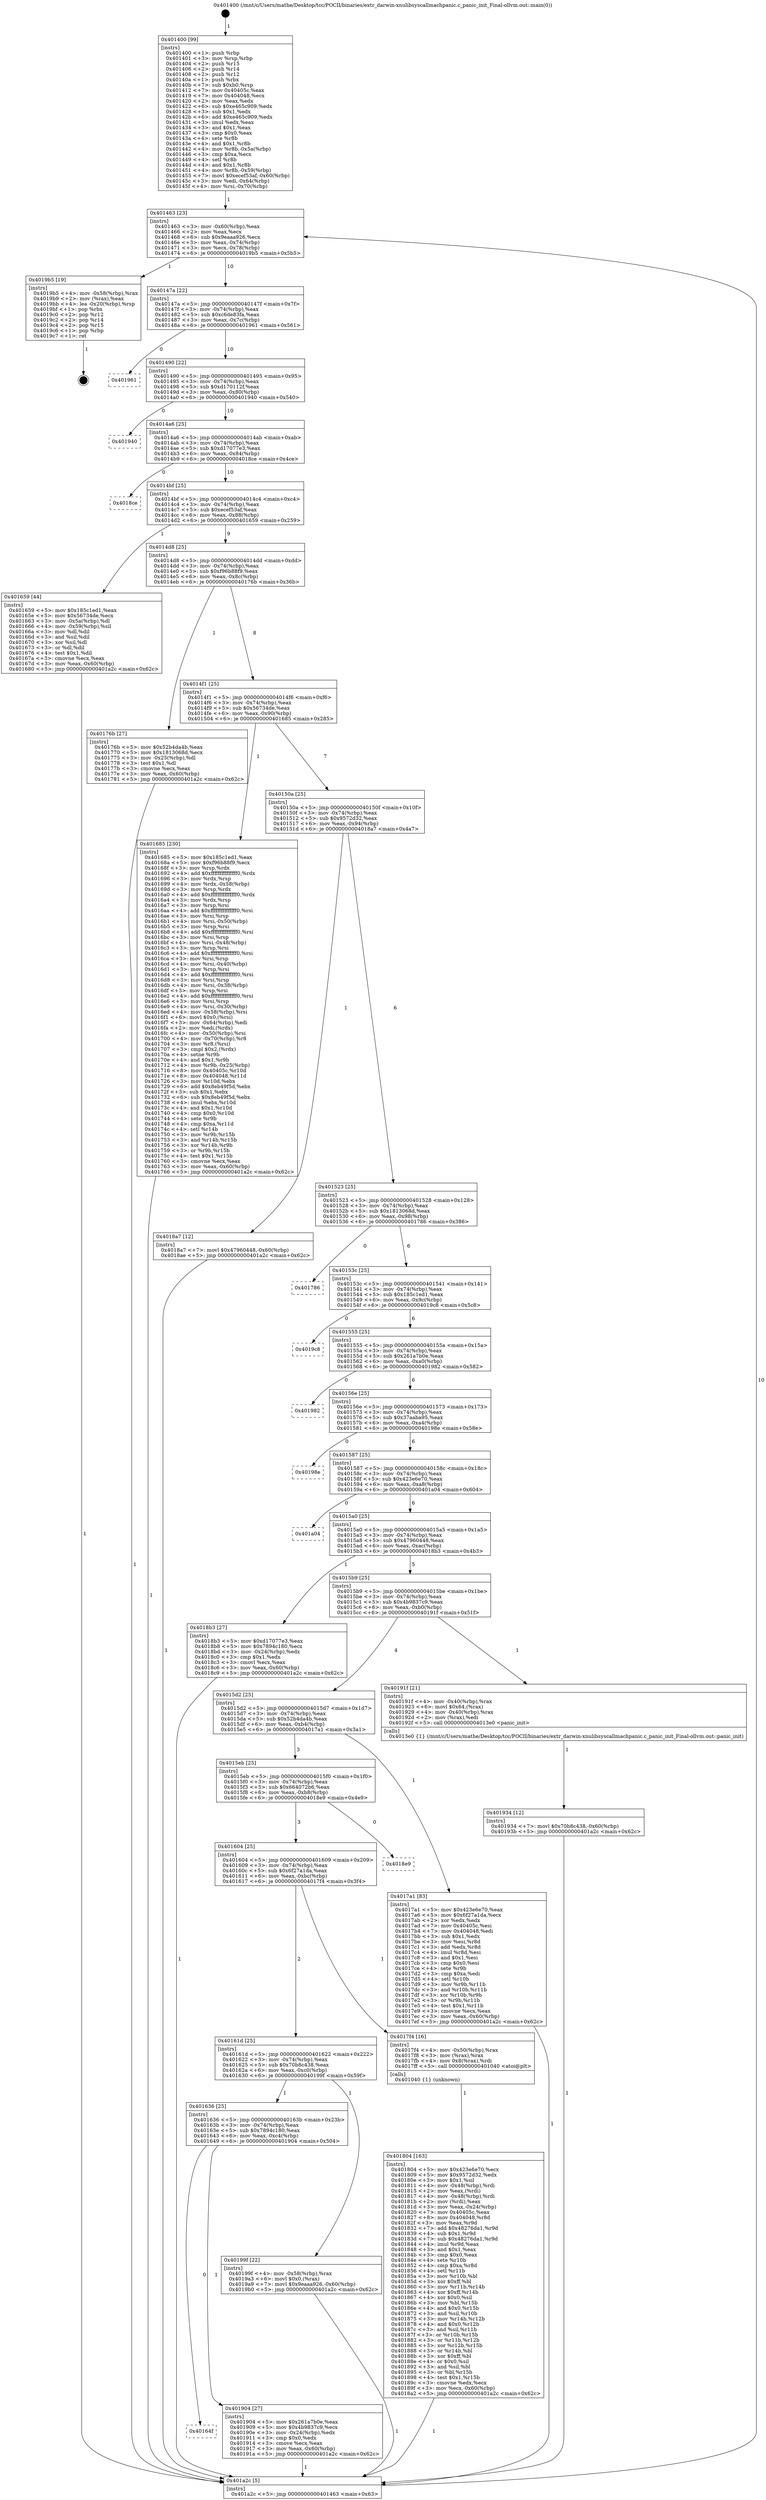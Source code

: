 digraph "0x401400" {
  label = "0x401400 (/mnt/c/Users/mathe/Desktop/tcc/POCII/binaries/extr_darwin-xnulibsyscallmachpanic.c_panic_init_Final-ollvm.out::main(0))"
  labelloc = "t"
  node[shape=record]

  Entry [label="",width=0.3,height=0.3,shape=circle,fillcolor=black,style=filled]
  "0x401463" [label="{
     0x401463 [23]\l
     | [instrs]\l
     &nbsp;&nbsp;0x401463 \<+3\>: mov -0x60(%rbp),%eax\l
     &nbsp;&nbsp;0x401466 \<+2\>: mov %eax,%ecx\l
     &nbsp;&nbsp;0x401468 \<+6\>: sub $0x9eaaa926,%ecx\l
     &nbsp;&nbsp;0x40146e \<+3\>: mov %eax,-0x74(%rbp)\l
     &nbsp;&nbsp;0x401471 \<+3\>: mov %ecx,-0x78(%rbp)\l
     &nbsp;&nbsp;0x401474 \<+6\>: je 00000000004019b5 \<main+0x5b5\>\l
  }"]
  "0x4019b5" [label="{
     0x4019b5 [19]\l
     | [instrs]\l
     &nbsp;&nbsp;0x4019b5 \<+4\>: mov -0x58(%rbp),%rax\l
     &nbsp;&nbsp;0x4019b9 \<+2\>: mov (%rax),%eax\l
     &nbsp;&nbsp;0x4019bb \<+4\>: lea -0x20(%rbp),%rsp\l
     &nbsp;&nbsp;0x4019bf \<+1\>: pop %rbx\l
     &nbsp;&nbsp;0x4019c0 \<+2\>: pop %r12\l
     &nbsp;&nbsp;0x4019c2 \<+2\>: pop %r14\l
     &nbsp;&nbsp;0x4019c4 \<+2\>: pop %r15\l
     &nbsp;&nbsp;0x4019c6 \<+1\>: pop %rbp\l
     &nbsp;&nbsp;0x4019c7 \<+1\>: ret\l
  }"]
  "0x40147a" [label="{
     0x40147a [22]\l
     | [instrs]\l
     &nbsp;&nbsp;0x40147a \<+5\>: jmp 000000000040147f \<main+0x7f\>\l
     &nbsp;&nbsp;0x40147f \<+3\>: mov -0x74(%rbp),%eax\l
     &nbsp;&nbsp;0x401482 \<+5\>: sub $0xc6de83fa,%eax\l
     &nbsp;&nbsp;0x401487 \<+3\>: mov %eax,-0x7c(%rbp)\l
     &nbsp;&nbsp;0x40148a \<+6\>: je 0000000000401961 \<main+0x561\>\l
  }"]
  Exit [label="",width=0.3,height=0.3,shape=circle,fillcolor=black,style=filled,peripheries=2]
  "0x401961" [label="{
     0x401961\l
  }", style=dashed]
  "0x401490" [label="{
     0x401490 [22]\l
     | [instrs]\l
     &nbsp;&nbsp;0x401490 \<+5\>: jmp 0000000000401495 \<main+0x95\>\l
     &nbsp;&nbsp;0x401495 \<+3\>: mov -0x74(%rbp),%eax\l
     &nbsp;&nbsp;0x401498 \<+5\>: sub $0xd170112f,%eax\l
     &nbsp;&nbsp;0x40149d \<+3\>: mov %eax,-0x80(%rbp)\l
     &nbsp;&nbsp;0x4014a0 \<+6\>: je 0000000000401940 \<main+0x540\>\l
  }"]
  "0x401934" [label="{
     0x401934 [12]\l
     | [instrs]\l
     &nbsp;&nbsp;0x401934 \<+7\>: movl $0x70b8c438,-0x60(%rbp)\l
     &nbsp;&nbsp;0x40193b \<+5\>: jmp 0000000000401a2c \<main+0x62c\>\l
  }"]
  "0x401940" [label="{
     0x401940\l
  }", style=dashed]
  "0x4014a6" [label="{
     0x4014a6 [25]\l
     | [instrs]\l
     &nbsp;&nbsp;0x4014a6 \<+5\>: jmp 00000000004014ab \<main+0xab\>\l
     &nbsp;&nbsp;0x4014ab \<+3\>: mov -0x74(%rbp),%eax\l
     &nbsp;&nbsp;0x4014ae \<+5\>: sub $0xd17077e3,%eax\l
     &nbsp;&nbsp;0x4014b3 \<+6\>: mov %eax,-0x84(%rbp)\l
     &nbsp;&nbsp;0x4014b9 \<+6\>: je 00000000004018ce \<main+0x4ce\>\l
  }"]
  "0x40164f" [label="{
     0x40164f\l
  }", style=dashed]
  "0x4018ce" [label="{
     0x4018ce\l
  }", style=dashed]
  "0x4014bf" [label="{
     0x4014bf [25]\l
     | [instrs]\l
     &nbsp;&nbsp;0x4014bf \<+5\>: jmp 00000000004014c4 \<main+0xc4\>\l
     &nbsp;&nbsp;0x4014c4 \<+3\>: mov -0x74(%rbp),%eax\l
     &nbsp;&nbsp;0x4014c7 \<+5\>: sub $0xecef53af,%eax\l
     &nbsp;&nbsp;0x4014cc \<+6\>: mov %eax,-0x88(%rbp)\l
     &nbsp;&nbsp;0x4014d2 \<+6\>: je 0000000000401659 \<main+0x259\>\l
  }"]
  "0x401904" [label="{
     0x401904 [27]\l
     | [instrs]\l
     &nbsp;&nbsp;0x401904 \<+5\>: mov $0x261a7b0e,%eax\l
     &nbsp;&nbsp;0x401909 \<+5\>: mov $0x4b9837c9,%ecx\l
     &nbsp;&nbsp;0x40190e \<+3\>: mov -0x24(%rbp),%edx\l
     &nbsp;&nbsp;0x401911 \<+3\>: cmp $0x0,%edx\l
     &nbsp;&nbsp;0x401914 \<+3\>: cmove %ecx,%eax\l
     &nbsp;&nbsp;0x401917 \<+3\>: mov %eax,-0x60(%rbp)\l
     &nbsp;&nbsp;0x40191a \<+5\>: jmp 0000000000401a2c \<main+0x62c\>\l
  }"]
  "0x401659" [label="{
     0x401659 [44]\l
     | [instrs]\l
     &nbsp;&nbsp;0x401659 \<+5\>: mov $0x185c1ed1,%eax\l
     &nbsp;&nbsp;0x40165e \<+5\>: mov $0x56734de,%ecx\l
     &nbsp;&nbsp;0x401663 \<+3\>: mov -0x5a(%rbp),%dl\l
     &nbsp;&nbsp;0x401666 \<+4\>: mov -0x59(%rbp),%sil\l
     &nbsp;&nbsp;0x40166a \<+3\>: mov %dl,%dil\l
     &nbsp;&nbsp;0x40166d \<+3\>: and %sil,%dil\l
     &nbsp;&nbsp;0x401670 \<+3\>: xor %sil,%dl\l
     &nbsp;&nbsp;0x401673 \<+3\>: or %dl,%dil\l
     &nbsp;&nbsp;0x401676 \<+4\>: test $0x1,%dil\l
     &nbsp;&nbsp;0x40167a \<+3\>: cmovne %ecx,%eax\l
     &nbsp;&nbsp;0x40167d \<+3\>: mov %eax,-0x60(%rbp)\l
     &nbsp;&nbsp;0x401680 \<+5\>: jmp 0000000000401a2c \<main+0x62c\>\l
  }"]
  "0x4014d8" [label="{
     0x4014d8 [25]\l
     | [instrs]\l
     &nbsp;&nbsp;0x4014d8 \<+5\>: jmp 00000000004014dd \<main+0xdd\>\l
     &nbsp;&nbsp;0x4014dd \<+3\>: mov -0x74(%rbp),%eax\l
     &nbsp;&nbsp;0x4014e0 \<+5\>: sub $0xf96b88f9,%eax\l
     &nbsp;&nbsp;0x4014e5 \<+6\>: mov %eax,-0x8c(%rbp)\l
     &nbsp;&nbsp;0x4014eb \<+6\>: je 000000000040176b \<main+0x36b\>\l
  }"]
  "0x401a2c" [label="{
     0x401a2c [5]\l
     | [instrs]\l
     &nbsp;&nbsp;0x401a2c \<+5\>: jmp 0000000000401463 \<main+0x63\>\l
  }"]
  "0x401400" [label="{
     0x401400 [99]\l
     | [instrs]\l
     &nbsp;&nbsp;0x401400 \<+1\>: push %rbp\l
     &nbsp;&nbsp;0x401401 \<+3\>: mov %rsp,%rbp\l
     &nbsp;&nbsp;0x401404 \<+2\>: push %r15\l
     &nbsp;&nbsp;0x401406 \<+2\>: push %r14\l
     &nbsp;&nbsp;0x401408 \<+2\>: push %r12\l
     &nbsp;&nbsp;0x40140a \<+1\>: push %rbx\l
     &nbsp;&nbsp;0x40140b \<+7\>: sub $0xb0,%rsp\l
     &nbsp;&nbsp;0x401412 \<+7\>: mov 0x40405c,%eax\l
     &nbsp;&nbsp;0x401419 \<+7\>: mov 0x404048,%ecx\l
     &nbsp;&nbsp;0x401420 \<+2\>: mov %eax,%edx\l
     &nbsp;&nbsp;0x401422 \<+6\>: sub $0xe465c909,%edx\l
     &nbsp;&nbsp;0x401428 \<+3\>: sub $0x1,%edx\l
     &nbsp;&nbsp;0x40142b \<+6\>: add $0xe465c909,%edx\l
     &nbsp;&nbsp;0x401431 \<+3\>: imul %edx,%eax\l
     &nbsp;&nbsp;0x401434 \<+3\>: and $0x1,%eax\l
     &nbsp;&nbsp;0x401437 \<+3\>: cmp $0x0,%eax\l
     &nbsp;&nbsp;0x40143a \<+4\>: sete %r8b\l
     &nbsp;&nbsp;0x40143e \<+4\>: and $0x1,%r8b\l
     &nbsp;&nbsp;0x401442 \<+4\>: mov %r8b,-0x5a(%rbp)\l
     &nbsp;&nbsp;0x401446 \<+3\>: cmp $0xa,%ecx\l
     &nbsp;&nbsp;0x401449 \<+4\>: setl %r8b\l
     &nbsp;&nbsp;0x40144d \<+4\>: and $0x1,%r8b\l
     &nbsp;&nbsp;0x401451 \<+4\>: mov %r8b,-0x59(%rbp)\l
     &nbsp;&nbsp;0x401455 \<+7\>: movl $0xecef53af,-0x60(%rbp)\l
     &nbsp;&nbsp;0x40145c \<+3\>: mov %edi,-0x64(%rbp)\l
     &nbsp;&nbsp;0x40145f \<+4\>: mov %rsi,-0x70(%rbp)\l
  }"]
  "0x401636" [label="{
     0x401636 [25]\l
     | [instrs]\l
     &nbsp;&nbsp;0x401636 \<+5\>: jmp 000000000040163b \<main+0x23b\>\l
     &nbsp;&nbsp;0x40163b \<+3\>: mov -0x74(%rbp),%eax\l
     &nbsp;&nbsp;0x40163e \<+5\>: sub $0x7894c180,%eax\l
     &nbsp;&nbsp;0x401643 \<+6\>: mov %eax,-0xc4(%rbp)\l
     &nbsp;&nbsp;0x401649 \<+6\>: je 0000000000401904 \<main+0x504\>\l
  }"]
  "0x40176b" [label="{
     0x40176b [27]\l
     | [instrs]\l
     &nbsp;&nbsp;0x40176b \<+5\>: mov $0x52b4da4b,%eax\l
     &nbsp;&nbsp;0x401770 \<+5\>: mov $0x1813068d,%ecx\l
     &nbsp;&nbsp;0x401775 \<+3\>: mov -0x25(%rbp),%dl\l
     &nbsp;&nbsp;0x401778 \<+3\>: test $0x1,%dl\l
     &nbsp;&nbsp;0x40177b \<+3\>: cmovne %ecx,%eax\l
     &nbsp;&nbsp;0x40177e \<+3\>: mov %eax,-0x60(%rbp)\l
     &nbsp;&nbsp;0x401781 \<+5\>: jmp 0000000000401a2c \<main+0x62c\>\l
  }"]
  "0x4014f1" [label="{
     0x4014f1 [25]\l
     | [instrs]\l
     &nbsp;&nbsp;0x4014f1 \<+5\>: jmp 00000000004014f6 \<main+0xf6\>\l
     &nbsp;&nbsp;0x4014f6 \<+3\>: mov -0x74(%rbp),%eax\l
     &nbsp;&nbsp;0x4014f9 \<+5\>: sub $0x56734de,%eax\l
     &nbsp;&nbsp;0x4014fe \<+6\>: mov %eax,-0x90(%rbp)\l
     &nbsp;&nbsp;0x401504 \<+6\>: je 0000000000401685 \<main+0x285\>\l
  }"]
  "0x40199f" [label="{
     0x40199f [22]\l
     | [instrs]\l
     &nbsp;&nbsp;0x40199f \<+4\>: mov -0x58(%rbp),%rax\l
     &nbsp;&nbsp;0x4019a3 \<+6\>: movl $0x0,(%rax)\l
     &nbsp;&nbsp;0x4019a9 \<+7\>: movl $0x9eaaa926,-0x60(%rbp)\l
     &nbsp;&nbsp;0x4019b0 \<+5\>: jmp 0000000000401a2c \<main+0x62c\>\l
  }"]
  "0x401685" [label="{
     0x401685 [230]\l
     | [instrs]\l
     &nbsp;&nbsp;0x401685 \<+5\>: mov $0x185c1ed1,%eax\l
     &nbsp;&nbsp;0x40168a \<+5\>: mov $0xf96b88f9,%ecx\l
     &nbsp;&nbsp;0x40168f \<+3\>: mov %rsp,%rdx\l
     &nbsp;&nbsp;0x401692 \<+4\>: add $0xfffffffffffffff0,%rdx\l
     &nbsp;&nbsp;0x401696 \<+3\>: mov %rdx,%rsp\l
     &nbsp;&nbsp;0x401699 \<+4\>: mov %rdx,-0x58(%rbp)\l
     &nbsp;&nbsp;0x40169d \<+3\>: mov %rsp,%rdx\l
     &nbsp;&nbsp;0x4016a0 \<+4\>: add $0xfffffffffffffff0,%rdx\l
     &nbsp;&nbsp;0x4016a4 \<+3\>: mov %rdx,%rsp\l
     &nbsp;&nbsp;0x4016a7 \<+3\>: mov %rsp,%rsi\l
     &nbsp;&nbsp;0x4016aa \<+4\>: add $0xfffffffffffffff0,%rsi\l
     &nbsp;&nbsp;0x4016ae \<+3\>: mov %rsi,%rsp\l
     &nbsp;&nbsp;0x4016b1 \<+4\>: mov %rsi,-0x50(%rbp)\l
     &nbsp;&nbsp;0x4016b5 \<+3\>: mov %rsp,%rsi\l
     &nbsp;&nbsp;0x4016b8 \<+4\>: add $0xfffffffffffffff0,%rsi\l
     &nbsp;&nbsp;0x4016bc \<+3\>: mov %rsi,%rsp\l
     &nbsp;&nbsp;0x4016bf \<+4\>: mov %rsi,-0x48(%rbp)\l
     &nbsp;&nbsp;0x4016c3 \<+3\>: mov %rsp,%rsi\l
     &nbsp;&nbsp;0x4016c6 \<+4\>: add $0xfffffffffffffff0,%rsi\l
     &nbsp;&nbsp;0x4016ca \<+3\>: mov %rsi,%rsp\l
     &nbsp;&nbsp;0x4016cd \<+4\>: mov %rsi,-0x40(%rbp)\l
     &nbsp;&nbsp;0x4016d1 \<+3\>: mov %rsp,%rsi\l
     &nbsp;&nbsp;0x4016d4 \<+4\>: add $0xfffffffffffffff0,%rsi\l
     &nbsp;&nbsp;0x4016d8 \<+3\>: mov %rsi,%rsp\l
     &nbsp;&nbsp;0x4016db \<+4\>: mov %rsi,-0x38(%rbp)\l
     &nbsp;&nbsp;0x4016df \<+3\>: mov %rsp,%rsi\l
     &nbsp;&nbsp;0x4016e2 \<+4\>: add $0xfffffffffffffff0,%rsi\l
     &nbsp;&nbsp;0x4016e6 \<+3\>: mov %rsi,%rsp\l
     &nbsp;&nbsp;0x4016e9 \<+4\>: mov %rsi,-0x30(%rbp)\l
     &nbsp;&nbsp;0x4016ed \<+4\>: mov -0x58(%rbp),%rsi\l
     &nbsp;&nbsp;0x4016f1 \<+6\>: movl $0x0,(%rsi)\l
     &nbsp;&nbsp;0x4016f7 \<+3\>: mov -0x64(%rbp),%edi\l
     &nbsp;&nbsp;0x4016fa \<+2\>: mov %edi,(%rdx)\l
     &nbsp;&nbsp;0x4016fc \<+4\>: mov -0x50(%rbp),%rsi\l
     &nbsp;&nbsp;0x401700 \<+4\>: mov -0x70(%rbp),%r8\l
     &nbsp;&nbsp;0x401704 \<+3\>: mov %r8,(%rsi)\l
     &nbsp;&nbsp;0x401707 \<+3\>: cmpl $0x2,(%rdx)\l
     &nbsp;&nbsp;0x40170a \<+4\>: setne %r9b\l
     &nbsp;&nbsp;0x40170e \<+4\>: and $0x1,%r9b\l
     &nbsp;&nbsp;0x401712 \<+4\>: mov %r9b,-0x25(%rbp)\l
     &nbsp;&nbsp;0x401716 \<+8\>: mov 0x40405c,%r10d\l
     &nbsp;&nbsp;0x40171e \<+8\>: mov 0x404048,%r11d\l
     &nbsp;&nbsp;0x401726 \<+3\>: mov %r10d,%ebx\l
     &nbsp;&nbsp;0x401729 \<+6\>: add $0x8eb49f5d,%ebx\l
     &nbsp;&nbsp;0x40172f \<+3\>: sub $0x1,%ebx\l
     &nbsp;&nbsp;0x401732 \<+6\>: sub $0x8eb49f5d,%ebx\l
     &nbsp;&nbsp;0x401738 \<+4\>: imul %ebx,%r10d\l
     &nbsp;&nbsp;0x40173c \<+4\>: and $0x1,%r10d\l
     &nbsp;&nbsp;0x401740 \<+4\>: cmp $0x0,%r10d\l
     &nbsp;&nbsp;0x401744 \<+4\>: sete %r9b\l
     &nbsp;&nbsp;0x401748 \<+4\>: cmp $0xa,%r11d\l
     &nbsp;&nbsp;0x40174c \<+4\>: setl %r14b\l
     &nbsp;&nbsp;0x401750 \<+3\>: mov %r9b,%r15b\l
     &nbsp;&nbsp;0x401753 \<+3\>: and %r14b,%r15b\l
     &nbsp;&nbsp;0x401756 \<+3\>: xor %r14b,%r9b\l
     &nbsp;&nbsp;0x401759 \<+3\>: or %r9b,%r15b\l
     &nbsp;&nbsp;0x40175c \<+4\>: test $0x1,%r15b\l
     &nbsp;&nbsp;0x401760 \<+3\>: cmovne %ecx,%eax\l
     &nbsp;&nbsp;0x401763 \<+3\>: mov %eax,-0x60(%rbp)\l
     &nbsp;&nbsp;0x401766 \<+5\>: jmp 0000000000401a2c \<main+0x62c\>\l
  }"]
  "0x40150a" [label="{
     0x40150a [25]\l
     | [instrs]\l
     &nbsp;&nbsp;0x40150a \<+5\>: jmp 000000000040150f \<main+0x10f\>\l
     &nbsp;&nbsp;0x40150f \<+3\>: mov -0x74(%rbp),%eax\l
     &nbsp;&nbsp;0x401512 \<+5\>: sub $0x9572d32,%eax\l
     &nbsp;&nbsp;0x401517 \<+6\>: mov %eax,-0x94(%rbp)\l
     &nbsp;&nbsp;0x40151d \<+6\>: je 00000000004018a7 \<main+0x4a7\>\l
  }"]
  "0x401804" [label="{
     0x401804 [163]\l
     | [instrs]\l
     &nbsp;&nbsp;0x401804 \<+5\>: mov $0x423e6e70,%ecx\l
     &nbsp;&nbsp;0x401809 \<+5\>: mov $0x9572d32,%edx\l
     &nbsp;&nbsp;0x40180e \<+3\>: mov $0x1,%sil\l
     &nbsp;&nbsp;0x401811 \<+4\>: mov -0x48(%rbp),%rdi\l
     &nbsp;&nbsp;0x401815 \<+2\>: mov %eax,(%rdi)\l
     &nbsp;&nbsp;0x401817 \<+4\>: mov -0x48(%rbp),%rdi\l
     &nbsp;&nbsp;0x40181b \<+2\>: mov (%rdi),%eax\l
     &nbsp;&nbsp;0x40181d \<+3\>: mov %eax,-0x24(%rbp)\l
     &nbsp;&nbsp;0x401820 \<+7\>: mov 0x40405c,%eax\l
     &nbsp;&nbsp;0x401827 \<+8\>: mov 0x404048,%r8d\l
     &nbsp;&nbsp;0x40182f \<+3\>: mov %eax,%r9d\l
     &nbsp;&nbsp;0x401832 \<+7\>: add $0x48276da1,%r9d\l
     &nbsp;&nbsp;0x401839 \<+4\>: sub $0x1,%r9d\l
     &nbsp;&nbsp;0x40183d \<+7\>: sub $0x48276da1,%r9d\l
     &nbsp;&nbsp;0x401844 \<+4\>: imul %r9d,%eax\l
     &nbsp;&nbsp;0x401848 \<+3\>: and $0x1,%eax\l
     &nbsp;&nbsp;0x40184b \<+3\>: cmp $0x0,%eax\l
     &nbsp;&nbsp;0x40184e \<+4\>: sete %r10b\l
     &nbsp;&nbsp;0x401852 \<+4\>: cmp $0xa,%r8d\l
     &nbsp;&nbsp;0x401856 \<+4\>: setl %r11b\l
     &nbsp;&nbsp;0x40185a \<+3\>: mov %r10b,%bl\l
     &nbsp;&nbsp;0x40185d \<+3\>: xor $0xff,%bl\l
     &nbsp;&nbsp;0x401860 \<+3\>: mov %r11b,%r14b\l
     &nbsp;&nbsp;0x401863 \<+4\>: xor $0xff,%r14b\l
     &nbsp;&nbsp;0x401867 \<+4\>: xor $0x0,%sil\l
     &nbsp;&nbsp;0x40186b \<+3\>: mov %bl,%r15b\l
     &nbsp;&nbsp;0x40186e \<+4\>: and $0x0,%r15b\l
     &nbsp;&nbsp;0x401872 \<+3\>: and %sil,%r10b\l
     &nbsp;&nbsp;0x401875 \<+3\>: mov %r14b,%r12b\l
     &nbsp;&nbsp;0x401878 \<+4\>: and $0x0,%r12b\l
     &nbsp;&nbsp;0x40187c \<+3\>: and %sil,%r11b\l
     &nbsp;&nbsp;0x40187f \<+3\>: or %r10b,%r15b\l
     &nbsp;&nbsp;0x401882 \<+3\>: or %r11b,%r12b\l
     &nbsp;&nbsp;0x401885 \<+3\>: xor %r12b,%r15b\l
     &nbsp;&nbsp;0x401888 \<+3\>: or %r14b,%bl\l
     &nbsp;&nbsp;0x40188b \<+3\>: xor $0xff,%bl\l
     &nbsp;&nbsp;0x40188e \<+4\>: or $0x0,%sil\l
     &nbsp;&nbsp;0x401892 \<+3\>: and %sil,%bl\l
     &nbsp;&nbsp;0x401895 \<+3\>: or %bl,%r15b\l
     &nbsp;&nbsp;0x401898 \<+4\>: test $0x1,%r15b\l
     &nbsp;&nbsp;0x40189c \<+3\>: cmovne %edx,%ecx\l
     &nbsp;&nbsp;0x40189f \<+3\>: mov %ecx,-0x60(%rbp)\l
     &nbsp;&nbsp;0x4018a2 \<+5\>: jmp 0000000000401a2c \<main+0x62c\>\l
  }"]
  "0x4018a7" [label="{
     0x4018a7 [12]\l
     | [instrs]\l
     &nbsp;&nbsp;0x4018a7 \<+7\>: movl $0x47960448,-0x60(%rbp)\l
     &nbsp;&nbsp;0x4018ae \<+5\>: jmp 0000000000401a2c \<main+0x62c\>\l
  }"]
  "0x401523" [label="{
     0x401523 [25]\l
     | [instrs]\l
     &nbsp;&nbsp;0x401523 \<+5\>: jmp 0000000000401528 \<main+0x128\>\l
     &nbsp;&nbsp;0x401528 \<+3\>: mov -0x74(%rbp),%eax\l
     &nbsp;&nbsp;0x40152b \<+5\>: sub $0x1813068d,%eax\l
     &nbsp;&nbsp;0x401530 \<+6\>: mov %eax,-0x98(%rbp)\l
     &nbsp;&nbsp;0x401536 \<+6\>: je 0000000000401786 \<main+0x386\>\l
  }"]
  "0x40161d" [label="{
     0x40161d [25]\l
     | [instrs]\l
     &nbsp;&nbsp;0x40161d \<+5\>: jmp 0000000000401622 \<main+0x222\>\l
     &nbsp;&nbsp;0x401622 \<+3\>: mov -0x74(%rbp),%eax\l
     &nbsp;&nbsp;0x401625 \<+5\>: sub $0x70b8c438,%eax\l
     &nbsp;&nbsp;0x40162a \<+6\>: mov %eax,-0xc0(%rbp)\l
     &nbsp;&nbsp;0x401630 \<+6\>: je 000000000040199f \<main+0x59f\>\l
  }"]
  "0x401786" [label="{
     0x401786\l
  }", style=dashed]
  "0x40153c" [label="{
     0x40153c [25]\l
     | [instrs]\l
     &nbsp;&nbsp;0x40153c \<+5\>: jmp 0000000000401541 \<main+0x141\>\l
     &nbsp;&nbsp;0x401541 \<+3\>: mov -0x74(%rbp),%eax\l
     &nbsp;&nbsp;0x401544 \<+5\>: sub $0x185c1ed1,%eax\l
     &nbsp;&nbsp;0x401549 \<+6\>: mov %eax,-0x9c(%rbp)\l
     &nbsp;&nbsp;0x40154f \<+6\>: je 00000000004019c8 \<main+0x5c8\>\l
  }"]
  "0x4017f4" [label="{
     0x4017f4 [16]\l
     | [instrs]\l
     &nbsp;&nbsp;0x4017f4 \<+4\>: mov -0x50(%rbp),%rax\l
     &nbsp;&nbsp;0x4017f8 \<+3\>: mov (%rax),%rax\l
     &nbsp;&nbsp;0x4017fb \<+4\>: mov 0x8(%rax),%rdi\l
     &nbsp;&nbsp;0x4017ff \<+5\>: call 0000000000401040 \<atoi@plt\>\l
     | [calls]\l
     &nbsp;&nbsp;0x401040 \{1\} (unknown)\l
  }"]
  "0x4019c8" [label="{
     0x4019c8\l
  }", style=dashed]
  "0x401555" [label="{
     0x401555 [25]\l
     | [instrs]\l
     &nbsp;&nbsp;0x401555 \<+5\>: jmp 000000000040155a \<main+0x15a\>\l
     &nbsp;&nbsp;0x40155a \<+3\>: mov -0x74(%rbp),%eax\l
     &nbsp;&nbsp;0x40155d \<+5\>: sub $0x261a7b0e,%eax\l
     &nbsp;&nbsp;0x401562 \<+6\>: mov %eax,-0xa0(%rbp)\l
     &nbsp;&nbsp;0x401568 \<+6\>: je 0000000000401982 \<main+0x582\>\l
  }"]
  "0x401604" [label="{
     0x401604 [25]\l
     | [instrs]\l
     &nbsp;&nbsp;0x401604 \<+5\>: jmp 0000000000401609 \<main+0x209\>\l
     &nbsp;&nbsp;0x401609 \<+3\>: mov -0x74(%rbp),%eax\l
     &nbsp;&nbsp;0x40160c \<+5\>: sub $0x6f27a1da,%eax\l
     &nbsp;&nbsp;0x401611 \<+6\>: mov %eax,-0xbc(%rbp)\l
     &nbsp;&nbsp;0x401617 \<+6\>: je 00000000004017f4 \<main+0x3f4\>\l
  }"]
  "0x401982" [label="{
     0x401982\l
  }", style=dashed]
  "0x40156e" [label="{
     0x40156e [25]\l
     | [instrs]\l
     &nbsp;&nbsp;0x40156e \<+5\>: jmp 0000000000401573 \<main+0x173\>\l
     &nbsp;&nbsp;0x401573 \<+3\>: mov -0x74(%rbp),%eax\l
     &nbsp;&nbsp;0x401576 \<+5\>: sub $0x37aaba95,%eax\l
     &nbsp;&nbsp;0x40157b \<+6\>: mov %eax,-0xa4(%rbp)\l
     &nbsp;&nbsp;0x401581 \<+6\>: je 000000000040198e \<main+0x58e\>\l
  }"]
  "0x4018e9" [label="{
     0x4018e9\l
  }", style=dashed]
  "0x40198e" [label="{
     0x40198e\l
  }", style=dashed]
  "0x401587" [label="{
     0x401587 [25]\l
     | [instrs]\l
     &nbsp;&nbsp;0x401587 \<+5\>: jmp 000000000040158c \<main+0x18c\>\l
     &nbsp;&nbsp;0x40158c \<+3\>: mov -0x74(%rbp),%eax\l
     &nbsp;&nbsp;0x40158f \<+5\>: sub $0x423e6e70,%eax\l
     &nbsp;&nbsp;0x401594 \<+6\>: mov %eax,-0xa8(%rbp)\l
     &nbsp;&nbsp;0x40159a \<+6\>: je 0000000000401a04 \<main+0x604\>\l
  }"]
  "0x4015eb" [label="{
     0x4015eb [25]\l
     | [instrs]\l
     &nbsp;&nbsp;0x4015eb \<+5\>: jmp 00000000004015f0 \<main+0x1f0\>\l
     &nbsp;&nbsp;0x4015f0 \<+3\>: mov -0x74(%rbp),%eax\l
     &nbsp;&nbsp;0x4015f3 \<+5\>: sub $0x664072b6,%eax\l
     &nbsp;&nbsp;0x4015f8 \<+6\>: mov %eax,-0xb8(%rbp)\l
     &nbsp;&nbsp;0x4015fe \<+6\>: je 00000000004018e9 \<main+0x4e9\>\l
  }"]
  "0x401a04" [label="{
     0x401a04\l
  }", style=dashed]
  "0x4015a0" [label="{
     0x4015a0 [25]\l
     | [instrs]\l
     &nbsp;&nbsp;0x4015a0 \<+5\>: jmp 00000000004015a5 \<main+0x1a5\>\l
     &nbsp;&nbsp;0x4015a5 \<+3\>: mov -0x74(%rbp),%eax\l
     &nbsp;&nbsp;0x4015a8 \<+5\>: sub $0x47960448,%eax\l
     &nbsp;&nbsp;0x4015ad \<+6\>: mov %eax,-0xac(%rbp)\l
     &nbsp;&nbsp;0x4015b3 \<+6\>: je 00000000004018b3 \<main+0x4b3\>\l
  }"]
  "0x4017a1" [label="{
     0x4017a1 [83]\l
     | [instrs]\l
     &nbsp;&nbsp;0x4017a1 \<+5\>: mov $0x423e6e70,%eax\l
     &nbsp;&nbsp;0x4017a6 \<+5\>: mov $0x6f27a1da,%ecx\l
     &nbsp;&nbsp;0x4017ab \<+2\>: xor %edx,%edx\l
     &nbsp;&nbsp;0x4017ad \<+7\>: mov 0x40405c,%esi\l
     &nbsp;&nbsp;0x4017b4 \<+7\>: mov 0x404048,%edi\l
     &nbsp;&nbsp;0x4017bb \<+3\>: sub $0x1,%edx\l
     &nbsp;&nbsp;0x4017be \<+3\>: mov %esi,%r8d\l
     &nbsp;&nbsp;0x4017c1 \<+3\>: add %edx,%r8d\l
     &nbsp;&nbsp;0x4017c4 \<+4\>: imul %r8d,%esi\l
     &nbsp;&nbsp;0x4017c8 \<+3\>: and $0x1,%esi\l
     &nbsp;&nbsp;0x4017cb \<+3\>: cmp $0x0,%esi\l
     &nbsp;&nbsp;0x4017ce \<+4\>: sete %r9b\l
     &nbsp;&nbsp;0x4017d2 \<+3\>: cmp $0xa,%edi\l
     &nbsp;&nbsp;0x4017d5 \<+4\>: setl %r10b\l
     &nbsp;&nbsp;0x4017d9 \<+3\>: mov %r9b,%r11b\l
     &nbsp;&nbsp;0x4017dc \<+3\>: and %r10b,%r11b\l
     &nbsp;&nbsp;0x4017df \<+3\>: xor %r10b,%r9b\l
     &nbsp;&nbsp;0x4017e2 \<+3\>: or %r9b,%r11b\l
     &nbsp;&nbsp;0x4017e5 \<+4\>: test $0x1,%r11b\l
     &nbsp;&nbsp;0x4017e9 \<+3\>: cmovne %ecx,%eax\l
     &nbsp;&nbsp;0x4017ec \<+3\>: mov %eax,-0x60(%rbp)\l
     &nbsp;&nbsp;0x4017ef \<+5\>: jmp 0000000000401a2c \<main+0x62c\>\l
  }"]
  "0x4018b3" [label="{
     0x4018b3 [27]\l
     | [instrs]\l
     &nbsp;&nbsp;0x4018b3 \<+5\>: mov $0xd17077e3,%eax\l
     &nbsp;&nbsp;0x4018b8 \<+5\>: mov $0x7894c180,%ecx\l
     &nbsp;&nbsp;0x4018bd \<+3\>: mov -0x24(%rbp),%edx\l
     &nbsp;&nbsp;0x4018c0 \<+3\>: cmp $0x1,%edx\l
     &nbsp;&nbsp;0x4018c3 \<+3\>: cmovl %ecx,%eax\l
     &nbsp;&nbsp;0x4018c6 \<+3\>: mov %eax,-0x60(%rbp)\l
     &nbsp;&nbsp;0x4018c9 \<+5\>: jmp 0000000000401a2c \<main+0x62c\>\l
  }"]
  "0x4015b9" [label="{
     0x4015b9 [25]\l
     | [instrs]\l
     &nbsp;&nbsp;0x4015b9 \<+5\>: jmp 00000000004015be \<main+0x1be\>\l
     &nbsp;&nbsp;0x4015be \<+3\>: mov -0x74(%rbp),%eax\l
     &nbsp;&nbsp;0x4015c1 \<+5\>: sub $0x4b9837c9,%eax\l
     &nbsp;&nbsp;0x4015c6 \<+6\>: mov %eax,-0xb0(%rbp)\l
     &nbsp;&nbsp;0x4015cc \<+6\>: je 000000000040191f \<main+0x51f\>\l
  }"]
  "0x4015d2" [label="{
     0x4015d2 [25]\l
     | [instrs]\l
     &nbsp;&nbsp;0x4015d2 \<+5\>: jmp 00000000004015d7 \<main+0x1d7\>\l
     &nbsp;&nbsp;0x4015d7 \<+3\>: mov -0x74(%rbp),%eax\l
     &nbsp;&nbsp;0x4015da \<+5\>: sub $0x52b4da4b,%eax\l
     &nbsp;&nbsp;0x4015df \<+6\>: mov %eax,-0xb4(%rbp)\l
     &nbsp;&nbsp;0x4015e5 \<+6\>: je 00000000004017a1 \<main+0x3a1\>\l
  }"]
  "0x40191f" [label="{
     0x40191f [21]\l
     | [instrs]\l
     &nbsp;&nbsp;0x40191f \<+4\>: mov -0x40(%rbp),%rax\l
     &nbsp;&nbsp;0x401923 \<+6\>: movl $0x64,(%rax)\l
     &nbsp;&nbsp;0x401929 \<+4\>: mov -0x40(%rbp),%rax\l
     &nbsp;&nbsp;0x40192d \<+2\>: mov (%rax),%edi\l
     &nbsp;&nbsp;0x40192f \<+5\>: call 00000000004013e0 \<panic_init\>\l
     | [calls]\l
     &nbsp;&nbsp;0x4013e0 \{1\} (/mnt/c/Users/mathe/Desktop/tcc/POCII/binaries/extr_darwin-xnulibsyscallmachpanic.c_panic_init_Final-ollvm.out::panic_init)\l
  }"]
  Entry -> "0x401400" [label=" 1"]
  "0x401463" -> "0x4019b5" [label=" 1"]
  "0x401463" -> "0x40147a" [label=" 10"]
  "0x4019b5" -> Exit [label=" 1"]
  "0x40147a" -> "0x401961" [label=" 0"]
  "0x40147a" -> "0x401490" [label=" 10"]
  "0x40199f" -> "0x401a2c" [label=" 1"]
  "0x401490" -> "0x401940" [label=" 0"]
  "0x401490" -> "0x4014a6" [label=" 10"]
  "0x401934" -> "0x401a2c" [label=" 1"]
  "0x4014a6" -> "0x4018ce" [label=" 0"]
  "0x4014a6" -> "0x4014bf" [label=" 10"]
  "0x40191f" -> "0x401934" [label=" 1"]
  "0x4014bf" -> "0x401659" [label=" 1"]
  "0x4014bf" -> "0x4014d8" [label=" 9"]
  "0x401659" -> "0x401a2c" [label=" 1"]
  "0x401400" -> "0x401463" [label=" 1"]
  "0x401a2c" -> "0x401463" [label=" 10"]
  "0x401904" -> "0x401a2c" [label=" 1"]
  "0x4014d8" -> "0x40176b" [label=" 1"]
  "0x4014d8" -> "0x4014f1" [label=" 8"]
  "0x401636" -> "0x401904" [label=" 1"]
  "0x4014f1" -> "0x401685" [label=" 1"]
  "0x4014f1" -> "0x40150a" [label=" 7"]
  "0x401685" -> "0x401a2c" [label=" 1"]
  "0x40176b" -> "0x401a2c" [label=" 1"]
  "0x401636" -> "0x40164f" [label=" 0"]
  "0x40150a" -> "0x4018a7" [label=" 1"]
  "0x40150a" -> "0x401523" [label=" 6"]
  "0x40161d" -> "0x40199f" [label=" 1"]
  "0x401523" -> "0x401786" [label=" 0"]
  "0x401523" -> "0x40153c" [label=" 6"]
  "0x40161d" -> "0x401636" [label=" 1"]
  "0x40153c" -> "0x4019c8" [label=" 0"]
  "0x40153c" -> "0x401555" [label=" 6"]
  "0x4018b3" -> "0x401a2c" [label=" 1"]
  "0x401555" -> "0x401982" [label=" 0"]
  "0x401555" -> "0x40156e" [label=" 6"]
  "0x401804" -> "0x401a2c" [label=" 1"]
  "0x40156e" -> "0x40198e" [label=" 0"]
  "0x40156e" -> "0x401587" [label=" 6"]
  "0x4017f4" -> "0x401804" [label=" 1"]
  "0x401587" -> "0x401a04" [label=" 0"]
  "0x401587" -> "0x4015a0" [label=" 6"]
  "0x401604" -> "0x4017f4" [label=" 1"]
  "0x4015a0" -> "0x4018b3" [label=" 1"]
  "0x4015a0" -> "0x4015b9" [label=" 5"]
  "0x4018a7" -> "0x401a2c" [label=" 1"]
  "0x4015b9" -> "0x40191f" [label=" 1"]
  "0x4015b9" -> "0x4015d2" [label=" 4"]
  "0x4015eb" -> "0x401604" [label=" 3"]
  "0x4015d2" -> "0x4017a1" [label=" 1"]
  "0x4015d2" -> "0x4015eb" [label=" 3"]
  "0x4017a1" -> "0x401a2c" [label=" 1"]
  "0x401604" -> "0x40161d" [label=" 2"]
  "0x4015eb" -> "0x4018e9" [label=" 0"]
}
